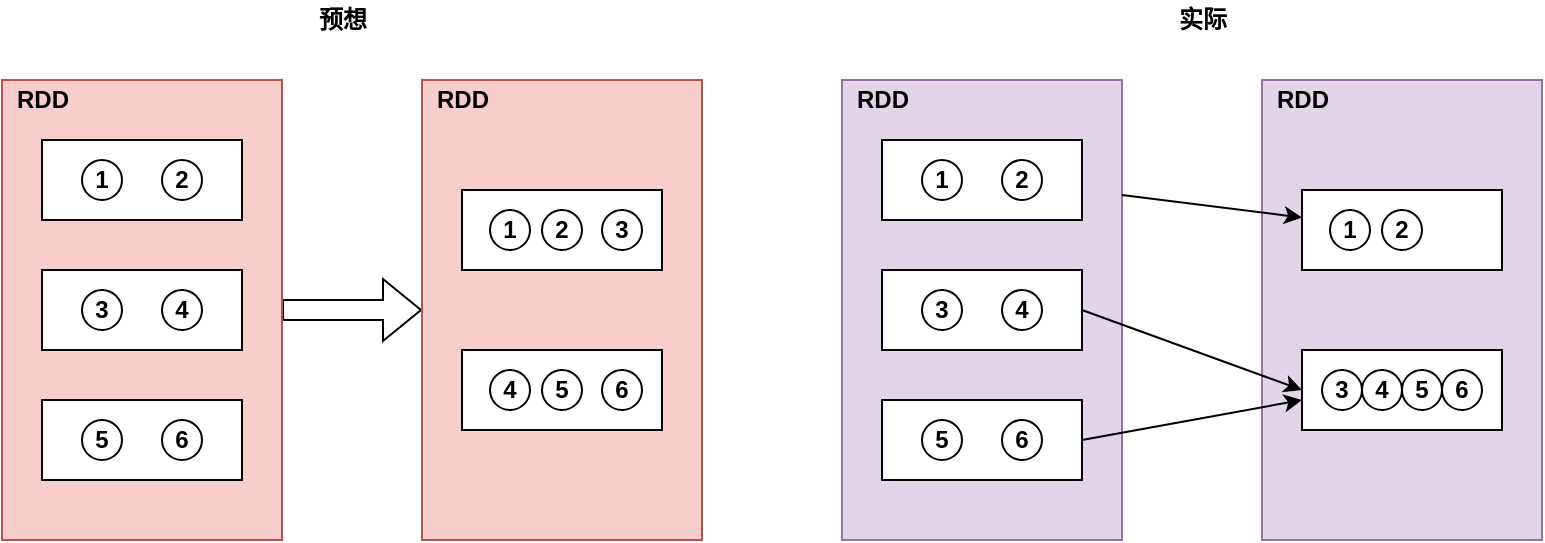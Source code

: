 <mxfile version="15.6.1" type="github"><diagram id="xE96V7aopRSzlBt36Pu6" name="第 1 页"><mxGraphModel dx="1038" dy="547" grid="1" gridSize="10" guides="1" tooltips="1" connect="1" arrows="1" fold="1" page="1" pageScale="1" pageWidth="827" pageHeight="1169" math="0" shadow="0"><root><mxCell id="0"/><mxCell id="1" parent="0"/><mxCell id="urcsCpiTyWKSkZJfvXFk-54" style="edgeStyle=orthogonalEdgeStyle;shape=flexArrow;rounded=0;orthogonalLoop=1;jettySize=auto;html=1;exitX=1;exitY=0.5;exitDx=0;exitDy=0;entryX=0;entryY=0.5;entryDx=0;entryDy=0;" edge="1" parent="1" source="urcsCpiTyWKSkZJfvXFk-1" target="urcsCpiTyWKSkZJfvXFk-5"><mxGeometry relative="1" as="geometry"/></mxCell><mxCell id="urcsCpiTyWKSkZJfvXFk-1" value="" style="rounded=0;whiteSpace=wrap;html=1;fillColor=#f8cecc;strokeColor=#b85450;" vertex="1" parent="1"><mxGeometry x="50" y="60" width="140" height="230" as="geometry"/></mxCell><mxCell id="urcsCpiTyWKSkZJfvXFk-2" value="" style="rounded=0;whiteSpace=wrap;html=1;" vertex="1" parent="1"><mxGeometry x="70" y="90" width="100" height="40" as="geometry"/></mxCell><mxCell id="urcsCpiTyWKSkZJfvXFk-5" value="" style="rounded=0;whiteSpace=wrap;html=1;fillColor=#f8cecc;strokeColor=#b85450;" vertex="1" parent="1"><mxGeometry x="260" y="60" width="140" height="230" as="geometry"/></mxCell><mxCell id="urcsCpiTyWKSkZJfvXFk-6" value="" style="rounded=0;whiteSpace=wrap;html=1;" vertex="1" parent="1"><mxGeometry x="280" y="115" width="100" height="40" as="geometry"/></mxCell><mxCell id="urcsCpiTyWKSkZJfvXFk-8" value="" style="rounded=0;whiteSpace=wrap;html=1;" vertex="1" parent="1"><mxGeometry x="280" y="195" width="100" height="40" as="geometry"/></mxCell><mxCell id="urcsCpiTyWKSkZJfvXFk-17" value="&lt;b&gt;1&lt;/b&gt;" style="ellipse;whiteSpace=wrap;html=1;aspect=fixed;" vertex="1" parent="1"><mxGeometry x="90" y="100" width="20" height="20" as="geometry"/></mxCell><mxCell id="urcsCpiTyWKSkZJfvXFk-18" value="&lt;b&gt;2&lt;/b&gt;" style="ellipse;whiteSpace=wrap;html=1;aspect=fixed;" vertex="1" parent="1"><mxGeometry x="130" y="100" width="20" height="20" as="geometry"/></mxCell><mxCell id="urcsCpiTyWKSkZJfvXFk-21" value="" style="rounded=0;whiteSpace=wrap;html=1;" vertex="1" parent="1"><mxGeometry x="70" y="155" width="100" height="40" as="geometry"/></mxCell><mxCell id="urcsCpiTyWKSkZJfvXFk-22" value="&lt;b&gt;3&lt;/b&gt;" style="ellipse;whiteSpace=wrap;html=1;aspect=fixed;" vertex="1" parent="1"><mxGeometry x="90" y="165" width="20" height="20" as="geometry"/></mxCell><mxCell id="urcsCpiTyWKSkZJfvXFk-23" value="&lt;b&gt;4&lt;/b&gt;" style="ellipse;whiteSpace=wrap;html=1;aspect=fixed;" vertex="1" parent="1"><mxGeometry x="130" y="165" width="20" height="20" as="geometry"/></mxCell><mxCell id="urcsCpiTyWKSkZJfvXFk-24" value="" style="rounded=0;whiteSpace=wrap;html=1;" vertex="1" parent="1"><mxGeometry x="70" y="220" width="100" height="40" as="geometry"/></mxCell><mxCell id="urcsCpiTyWKSkZJfvXFk-25" value="&lt;b&gt;5&lt;/b&gt;" style="ellipse;whiteSpace=wrap;html=1;aspect=fixed;" vertex="1" parent="1"><mxGeometry x="90" y="230" width="20" height="20" as="geometry"/></mxCell><mxCell id="urcsCpiTyWKSkZJfvXFk-26" value="&lt;b&gt;6&lt;/b&gt;" style="ellipse;whiteSpace=wrap;html=1;aspect=fixed;" vertex="1" parent="1"><mxGeometry x="130" y="230" width="20" height="20" as="geometry"/></mxCell><mxCell id="urcsCpiTyWKSkZJfvXFk-27" value="&lt;b&gt;1&lt;/b&gt;" style="ellipse;whiteSpace=wrap;html=1;aspect=fixed;" vertex="1" parent="1"><mxGeometry x="294" y="125" width="20" height="20" as="geometry"/></mxCell><mxCell id="urcsCpiTyWKSkZJfvXFk-28" value="&lt;b&gt;2&lt;/b&gt;" style="ellipse;whiteSpace=wrap;html=1;aspect=fixed;" vertex="1" parent="1"><mxGeometry x="320" y="125" width="20" height="20" as="geometry"/></mxCell><mxCell id="urcsCpiTyWKSkZJfvXFk-30" value="&lt;b&gt;3&lt;/b&gt;" style="ellipse;whiteSpace=wrap;html=1;aspect=fixed;" vertex="1" parent="1"><mxGeometry x="350" y="125" width="20" height="20" as="geometry"/></mxCell><mxCell id="urcsCpiTyWKSkZJfvXFk-31" value="&lt;b&gt;4&lt;/b&gt;" style="ellipse;whiteSpace=wrap;html=1;aspect=fixed;" vertex="1" parent="1"><mxGeometry x="294" y="205" width="20" height="20" as="geometry"/></mxCell><mxCell id="urcsCpiTyWKSkZJfvXFk-32" value="&lt;b&gt;5&lt;/b&gt;" style="ellipse;whiteSpace=wrap;html=1;aspect=fixed;" vertex="1" parent="1"><mxGeometry x="320" y="205" width="20" height="20" as="geometry"/></mxCell><mxCell id="urcsCpiTyWKSkZJfvXFk-33" value="&lt;b&gt;6&lt;/b&gt;" style="ellipse;whiteSpace=wrap;html=1;aspect=fixed;" vertex="1" parent="1"><mxGeometry x="350" y="205" width="20" height="20" as="geometry"/></mxCell><mxCell id="urcsCpiTyWKSkZJfvXFk-34" value="" style="rounded=0;whiteSpace=wrap;html=1;fillColor=#e1d5e7;strokeColor=#9673a6;" vertex="1" parent="1"><mxGeometry x="470" y="60" width="140" height="230" as="geometry"/></mxCell><mxCell id="urcsCpiTyWKSkZJfvXFk-35" value="" style="rounded=0;whiteSpace=wrap;html=1;" vertex="1" parent="1"><mxGeometry x="490" y="90" width="100" height="40" as="geometry"/></mxCell><mxCell id="urcsCpiTyWKSkZJfvXFk-36" value="" style="rounded=0;whiteSpace=wrap;html=1;fillColor=#e1d5e7;strokeColor=#9673a6;" vertex="1" parent="1"><mxGeometry x="680" y="60" width="140" height="230" as="geometry"/></mxCell><mxCell id="urcsCpiTyWKSkZJfvXFk-37" value="" style="rounded=0;whiteSpace=wrap;html=1;" vertex="1" parent="1"><mxGeometry x="700" y="115" width="100" height="40" as="geometry"/></mxCell><mxCell id="urcsCpiTyWKSkZJfvXFk-38" value="" style="rounded=0;whiteSpace=wrap;html=1;" vertex="1" parent="1"><mxGeometry x="700" y="195" width="100" height="40" as="geometry"/></mxCell><mxCell id="urcsCpiTyWKSkZJfvXFk-39" value="&lt;b&gt;1&lt;/b&gt;" style="ellipse;whiteSpace=wrap;html=1;aspect=fixed;" vertex="1" parent="1"><mxGeometry x="510" y="100" width="20" height="20" as="geometry"/></mxCell><mxCell id="urcsCpiTyWKSkZJfvXFk-40" value="&lt;b&gt;2&lt;/b&gt;" style="ellipse;whiteSpace=wrap;html=1;aspect=fixed;" vertex="1" parent="1"><mxGeometry x="550" y="100" width="20" height="20" as="geometry"/></mxCell><mxCell id="urcsCpiTyWKSkZJfvXFk-56" style="edgeStyle=none;rounded=0;orthogonalLoop=1;jettySize=auto;html=1;exitX=1;exitY=0.5;exitDx=0;exitDy=0;entryX=0;entryY=0.5;entryDx=0;entryDy=0;" edge="1" parent="1" source="urcsCpiTyWKSkZJfvXFk-41" target="urcsCpiTyWKSkZJfvXFk-38"><mxGeometry relative="1" as="geometry"/></mxCell><mxCell id="urcsCpiTyWKSkZJfvXFk-41" value="" style="rounded=0;whiteSpace=wrap;html=1;" vertex="1" parent="1"><mxGeometry x="490" y="155" width="100" height="40" as="geometry"/></mxCell><mxCell id="urcsCpiTyWKSkZJfvXFk-42" value="&lt;b&gt;3&lt;/b&gt;" style="ellipse;whiteSpace=wrap;html=1;aspect=fixed;" vertex="1" parent="1"><mxGeometry x="510" y="165" width="20" height="20" as="geometry"/></mxCell><mxCell id="urcsCpiTyWKSkZJfvXFk-43" value="&lt;b&gt;4&lt;/b&gt;" style="ellipse;whiteSpace=wrap;html=1;aspect=fixed;" vertex="1" parent="1"><mxGeometry x="550" y="165" width="20" height="20" as="geometry"/></mxCell><mxCell id="urcsCpiTyWKSkZJfvXFk-57" style="edgeStyle=none;rounded=0;orthogonalLoop=1;jettySize=auto;html=1;exitX=1;exitY=0.5;exitDx=0;exitDy=0;" edge="1" parent="1" source="urcsCpiTyWKSkZJfvXFk-44"><mxGeometry relative="1" as="geometry"><mxPoint x="700" y="220" as="targetPoint"/></mxGeometry></mxCell><mxCell id="urcsCpiTyWKSkZJfvXFk-44" value="" style="rounded=0;whiteSpace=wrap;html=1;" vertex="1" parent="1"><mxGeometry x="490" y="220" width="100" height="40" as="geometry"/></mxCell><mxCell id="urcsCpiTyWKSkZJfvXFk-45" value="&lt;b&gt;5&lt;/b&gt;" style="ellipse;whiteSpace=wrap;html=1;aspect=fixed;" vertex="1" parent="1"><mxGeometry x="510" y="230" width="20" height="20" as="geometry"/></mxCell><mxCell id="urcsCpiTyWKSkZJfvXFk-46" value="&lt;b&gt;6&lt;/b&gt;" style="ellipse;whiteSpace=wrap;html=1;aspect=fixed;" vertex="1" parent="1"><mxGeometry x="550" y="230" width="20" height="20" as="geometry"/></mxCell><mxCell id="urcsCpiTyWKSkZJfvXFk-47" value="&lt;b&gt;1&lt;/b&gt;" style="ellipse;whiteSpace=wrap;html=1;aspect=fixed;" vertex="1" parent="1"><mxGeometry x="714" y="125" width="20" height="20" as="geometry"/></mxCell><mxCell id="urcsCpiTyWKSkZJfvXFk-48" value="&lt;b&gt;2&lt;/b&gt;" style="ellipse;whiteSpace=wrap;html=1;aspect=fixed;" vertex="1" parent="1"><mxGeometry x="740" y="125" width="20" height="20" as="geometry"/></mxCell><mxCell id="urcsCpiTyWKSkZJfvXFk-50" value="&lt;b&gt;4&lt;/b&gt;" style="ellipse;whiteSpace=wrap;html=1;aspect=fixed;" vertex="1" parent="1"><mxGeometry x="730" y="205" width="20" height="20" as="geometry"/></mxCell><mxCell id="urcsCpiTyWKSkZJfvXFk-51" value="&lt;b&gt;5&lt;/b&gt;" style="ellipse;whiteSpace=wrap;html=1;aspect=fixed;" vertex="1" parent="1"><mxGeometry x="750" y="205" width="20" height="20" as="geometry"/></mxCell><mxCell id="urcsCpiTyWKSkZJfvXFk-52" value="&lt;b&gt;6&lt;/b&gt;" style="ellipse;whiteSpace=wrap;html=1;aspect=fixed;" vertex="1" parent="1"><mxGeometry x="770" y="205" width="20" height="20" as="geometry"/></mxCell><mxCell id="urcsCpiTyWKSkZJfvXFk-53" value="&lt;b&gt;3&lt;/b&gt;" style="ellipse;whiteSpace=wrap;html=1;aspect=fixed;" vertex="1" parent="1"><mxGeometry x="710" y="205" width="20" height="20" as="geometry"/></mxCell><mxCell id="urcsCpiTyWKSkZJfvXFk-55" style="rounded=0;orthogonalLoop=1;jettySize=auto;html=1;exitX=1;exitY=0.25;exitDx=0;exitDy=0;" edge="1" parent="1" source="urcsCpiTyWKSkZJfvXFk-34" target="urcsCpiTyWKSkZJfvXFk-37"><mxGeometry relative="1" as="geometry"/></mxCell><mxCell id="urcsCpiTyWKSkZJfvXFk-58" value="&lt;b&gt;RDD&lt;/b&gt;" style="text;html=1;resizable=0;autosize=1;align=center;verticalAlign=middle;points=[];fillColor=none;strokeColor=none;rounded=0;" vertex="1" parent="1"><mxGeometry x="50" y="60" width="40" height="20" as="geometry"/></mxCell><mxCell id="urcsCpiTyWKSkZJfvXFk-59" value="&lt;b&gt;RDD&lt;/b&gt;" style="text;html=1;resizable=0;autosize=1;align=center;verticalAlign=middle;points=[];fillColor=none;strokeColor=none;rounded=0;" vertex="1" parent="1"><mxGeometry x="260" y="60" width="40" height="20" as="geometry"/></mxCell><mxCell id="urcsCpiTyWKSkZJfvXFk-60" value="&lt;b&gt;RDD&lt;/b&gt;" style="text;html=1;resizable=0;autosize=1;align=center;verticalAlign=middle;points=[];fillColor=none;strokeColor=none;rounded=0;" vertex="1" parent="1"><mxGeometry x="470" y="60" width="40" height="20" as="geometry"/></mxCell><mxCell id="urcsCpiTyWKSkZJfvXFk-61" value="&lt;b&gt;RDD&lt;/b&gt;" style="text;html=1;resizable=0;autosize=1;align=center;verticalAlign=middle;points=[];fillColor=none;strokeColor=none;rounded=0;" vertex="1" parent="1"><mxGeometry x="680" y="60" width="40" height="20" as="geometry"/></mxCell><mxCell id="urcsCpiTyWKSkZJfvXFk-62" value="&lt;b&gt;实际&lt;/b&gt;" style="text;html=1;resizable=0;autosize=1;align=center;verticalAlign=middle;points=[];fillColor=none;strokeColor=none;rounded=0;" vertex="1" parent="1"><mxGeometry x="630" y="20" width="40" height="20" as="geometry"/></mxCell><mxCell id="urcsCpiTyWKSkZJfvXFk-63" value="&lt;b&gt;预想&lt;/b&gt;" style="text;html=1;resizable=0;autosize=1;align=center;verticalAlign=middle;points=[];fillColor=none;strokeColor=none;rounded=0;" vertex="1" parent="1"><mxGeometry x="200" y="20" width="40" height="20" as="geometry"/></mxCell></root></mxGraphModel></diagram></mxfile>